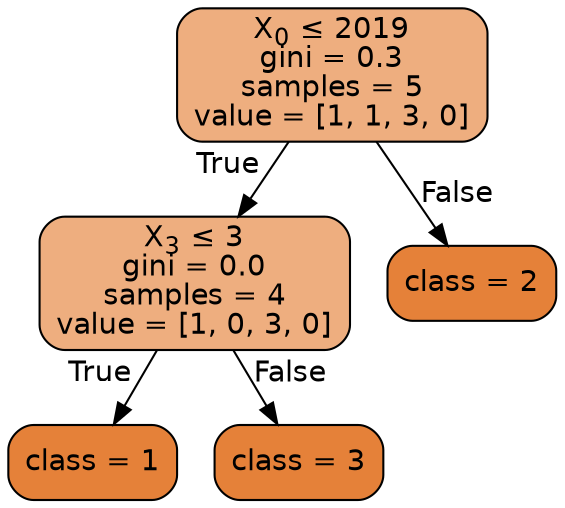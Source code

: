 
    digraph Tree {
    node [shape=box, style="filled, rounded", color="black", fontname=helvetica] ;
    edge [fontname=helvetica] ;
        0 [label=<X<SUB>0</SUB> &le; 2019<br/>gini = 0.3<br/>samples = 5<br/>value = [1, 1, 3, 0]>, fillcolor="#e58139a4"] ;
    1 [label=<X<SUB>3</SUB> &le; 3<br/>gini = 0.0<br/>samples = 4<br/>value = [1, 0, 3, 0]>, fillcolor="#e58139a4"] ;
    3 [label="class = 1", fillcolor="#e58139ff"] ;
    4 [label="class = 3", fillcolor="#e58139ff"] ;
    1 -> 3 [labeldistance=2.5, labelangle=45, headlabel="True"] ;
    1 -> 4 [labeldistance=2.5, labelangle=-45, headlabel="False"] ;
    2 [label="class = 2", fillcolor="#e58139ff"] ;
    0 -> 1 [labeldistance=2.5, labelangle=45, headlabel="True"] ;
    0 -> 2 [labeldistance=2.5, labelangle=-45, headlabel="False"] ;

    }
    